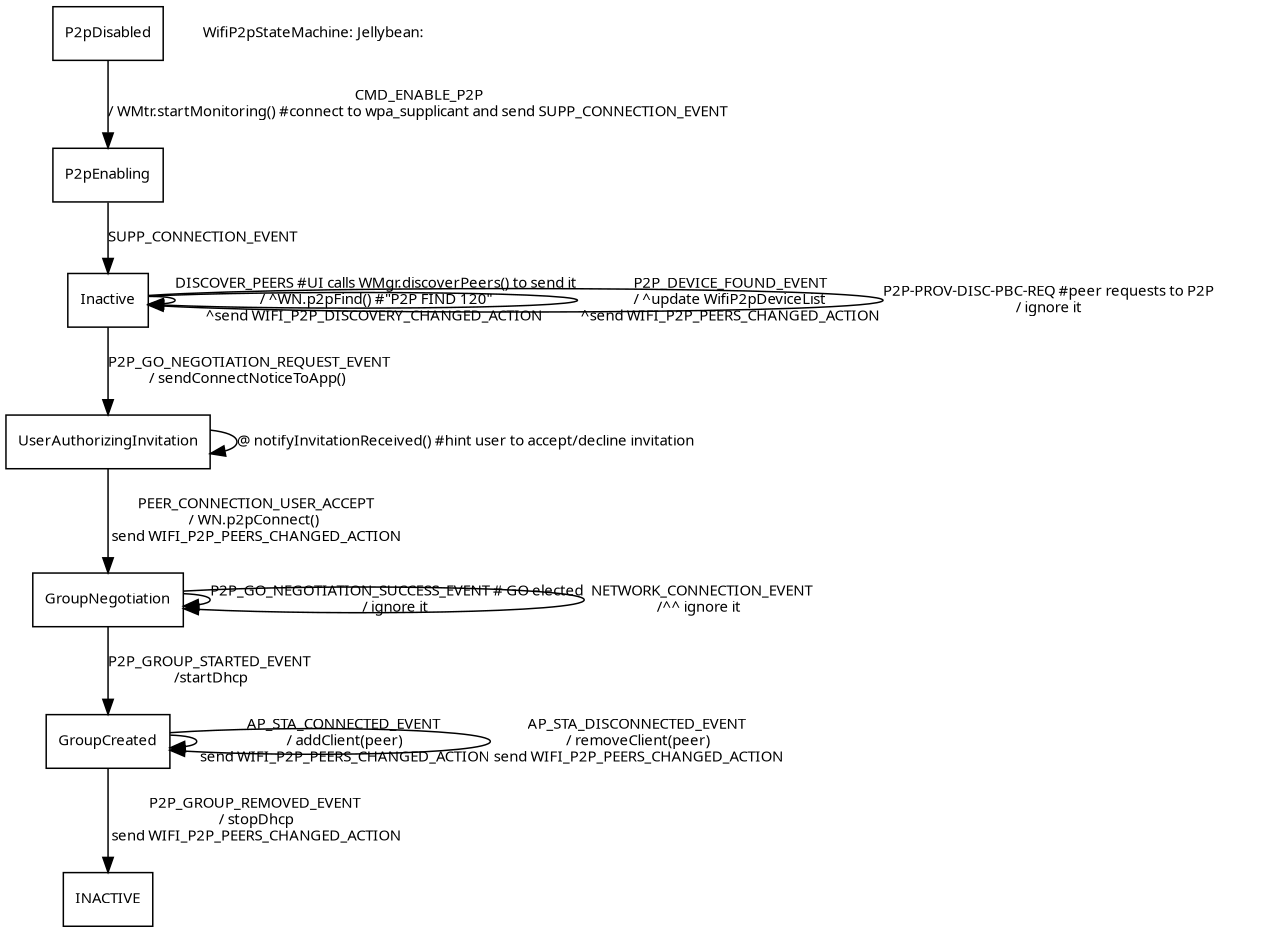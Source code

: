 
digraph automata_0 {
	size = "8.5, 11";
	fontname = "Microsoft YaHei";
	fontsize = 15;
        rotate = 180;
	node [shape = record, fontname = "Microsoft YaHei", fontsize = 10];
	edge [fontname = "Microsoft YaHei", fontsize = 10];
	P2pDisabled -> P2pEnabling[ label = "CMD_ENABLE_P2P\n/ WMtr.startMonitoring() #connect to wpa_supplicant and send SUPP_CONNECTION_EVENT " ];
	P2pEnabling -> Inactive[ label = "SUPP_CONNECTION_EVENT " ];
	Inactive -> Inactive[ label = "DISCOVER_PEERS #UI calls WMgr.discoverPeers() to send it\n / ^WN.p2pFind() #\"P2P FIND 120\" \n^send WIFI_P2P_DISCOVERY_CHANGED_ACTION " ];
	Inactive -> Inactive[ label = "P2P_DEVICE_FOUND_EVENT\n/ ^update WifiP2pDeviceList\n ^send WIFI_P2P_PEERS_CHANGED_ACTION " ];
	Inactive -> Inactive[ label = "P2P-PROV-DISC-PBC-REQ #peer requests to P2P\n/ ignore it" ];
	Inactive -> UserAuthorizingInvitation[ label = "P2P_GO_NEGOTIATION_REQUEST_EVENT\n/ sendConnectNoticeToApp() " ];
	UserAuthorizingInvitation-> UserAuthorizingInvitation[ label = "@ notifyInvitationReceived() #hint user to accept/decline invitation " ];
	UserAuthorizingInvitation-> GroupNegotiation[ label = "PEER_CONNECTION_USER_ACCEPT\n/ WN.p2pConnect() \n send WIFI_P2P_PEERS_CHANGED_ACTION " ];
	GroupNegotiation -> GroupNegotiation[ label = "P2P_GO_NEGOTIATION_SUCCESS_EVENT # GO elected\n/ ignore it " ];
	GroupNegotiation -> GroupNegotiation[ label = "  NETWORK_CONNECTION_EVENT\n /^^ ignore it " ];
	GroupNegotiation -> GroupCreated[ label = "P2P_GROUP_STARTED_EVENT\n /startDhcp" ];
	GroupCreated -> GroupCreated[ label = "AP_STA_CONNECTED_EVENT\n / addClient(peer)\n send WIFI_P2P_PEERS_CHANGED_ACTION" ];
	GroupCreated -> GroupCreated[ label = "AP_STA_DISCONNECTED_EVENT\n / removeClient(peer)\n send WIFI_P2P_PEERS_CHANGED_ACTION" ];
	GroupCreated -> INACTIVE[ label = "P2P_GROUP_REMOVED_EVENT\n / stopDhcp\n send WIFI_P2P_PEERS_CHANGED_ACTION" ];
	"WifiP2pStateMachine: Jellybean:" [ shape = plaintext ]; }

